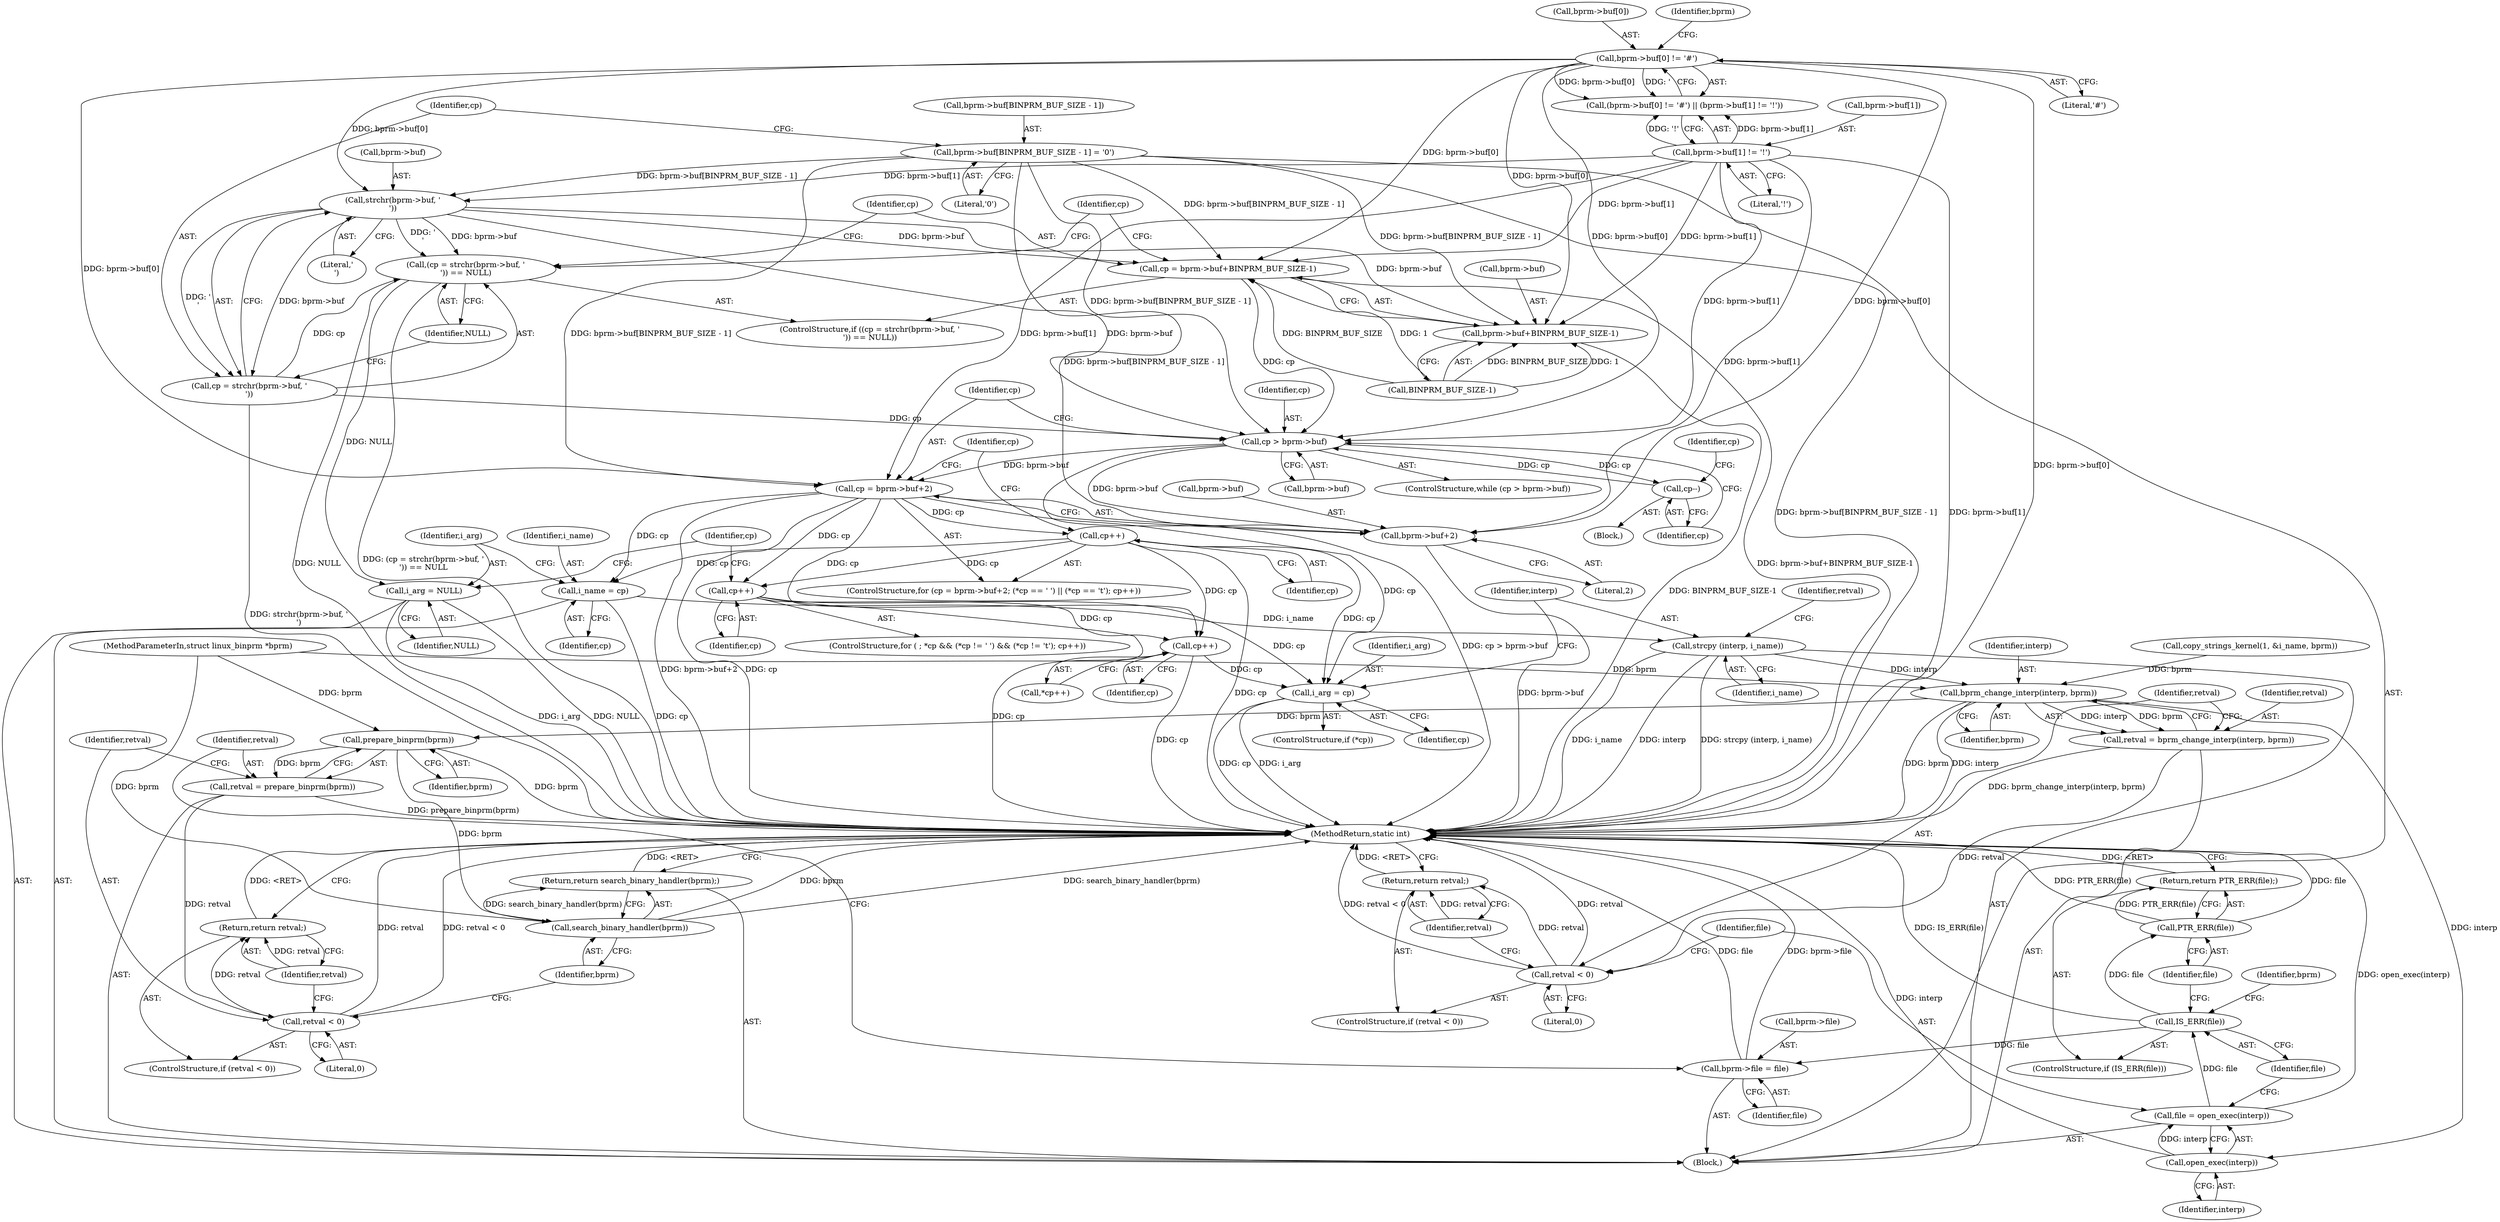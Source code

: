 digraph "0_linux_b66c5984017533316fd1951770302649baf1aa33_0@API" {
"1000159" [label="(Call,strchr(bprm->buf, '\n'))"];
"1000116" [label="(Call,bprm->buf[0] != '#')"];
"1000146" [label="(Call,bprm->buf[BINPRM_BUF_SIZE - 1] = '\0')"];
"1000123" [label="(Call,bprm->buf[1] != '!')"];
"1000156" [label="(Call,(cp = strchr(bprm->buf, '\n')) == NULL)"];
"1000233" [label="(Call,i_arg = NULL)"];
"1000157" [label="(Call,cp = strchr(bprm->buf, '\n'))"];
"1000179" [label="(Call,cp > bprm->buf)"];
"1000185" [label="(Call,cp--)"];
"1000204" [label="(Call,cp = bprm->buf+2)"];
"1000220" [label="(Call,cp++)"];
"1000230" [label="(Call,i_name = cp)"];
"1000272" [label="(Call,strcpy (interp, i_name))"];
"1000339" [label="(Call,bprm_change_interp(interp, bprm))"];
"1000337" [label="(Call,retval = bprm_change_interp(interp, bprm))"];
"1000343" [label="(Call,retval < 0)"];
"1000346" [label="(Return,return retval;)"];
"1000350" [label="(Call,open_exec(interp))"];
"1000348" [label="(Call,file = open_exec(interp))"];
"1000353" [label="(Call,IS_ERR(file))"];
"1000356" [label="(Call,PTR_ERR(file))"];
"1000355" [label="(Return,return PTR_ERR(file);)"];
"1000358" [label="(Call,bprm->file = file)"];
"1000365" [label="(Call,prepare_binprm(bprm))"];
"1000363" [label="(Call,retval = prepare_binprm(bprm))"];
"1000368" [label="(Call,retval < 0)"];
"1000371" [label="(Return,return retval;)"];
"1000374" [label="(Call,search_binary_handler(bprm))"];
"1000373" [label="(Return,return search_binary_handler(bprm);)"];
"1000249" [label="(Call,cp++)"];
"1000263" [label="(Call,cp++)"];
"1000269" [label="(Call,i_arg = cp)"];
"1000206" [label="(Call,bprm->buf+2)"];
"1000165" [label="(Call,cp = bprm->buf+BINPRM_BUF_SIZE-1)"];
"1000167" [label="(Call,bprm->buf+BINPRM_BUF_SIZE-1)"];
"1000181" [label="(Call,bprm->buf)"];
"1000147" [label="(Call,bprm->buf[BINPRM_BUF_SIZE - 1])"];
"1000364" [label="(Identifier,retval)"];
"1000249" [label="(Call,cp++)"];
"1000171" [label="(Call,BINPRM_BUF_SIZE-1)"];
"1000376" [label="(MethodReturn,static int)"];
"1000220" [label="(Call,cp++)"];
"1000122" [label="(Literal,'#')"];
"1000340" [label="(Identifier,interp)"];
"1000348" [label="(Call,file = open_exec(interp))"];
"1000269" [label="(Call,i_arg = cp)"];
"1000124" [label="(Call,bprm->buf[1])"];
"1000263" [label="(Call,cp++)"];
"1000163" [label="(Literal,'\n')"];
"1000164" [label="(Identifier,NULL)"];
"1000266" [label="(ControlStructure,if (*cp))"];
"1000186" [label="(Identifier,cp)"];
"1000250" [label="(Identifier,cp)"];
"1000373" [label="(Return,return search_binary_handler(bprm);)"];
"1000350" [label="(Call,open_exec(interp))"];
"1000356" [label="(Call,PTR_ERR(file))"];
"1000221" [label="(Identifier,cp)"];
"1000206" [label="(Call,bprm->buf+2)"];
"1000370" [label="(Literal,0)"];
"1000106" [label="(MethodParameterIn,struct linux_binprm *bprm)"];
"1000363" [label="(Call,retval = prepare_binprm(bprm))"];
"1000129" [label="(Literal,'!')"];
"1000344" [label="(Identifier,retval)"];
"1000368" [label="(Call,retval < 0)"];
"1000116" [label="(Call,bprm->buf[0] != '#')"];
"1000276" [label="(Identifier,retval)"];
"1000271" [label="(Identifier,cp)"];
"1000203" [label="(ControlStructure,for (cp = bprm->buf+2; (*cp == ' ') || (*cp == '\t'); cp++))"];
"1000231" [label="(Identifier,i_name)"];
"1000371" [label="(Return,return retval;)"];
"1000338" [label="(Identifier,retval)"];
"1000355" [label="(Return,return PTR_ERR(file);)"];
"1000365" [label="(Call,prepare_binprm(bprm))"];
"1000358" [label="(Call,bprm->file = file)"];
"1000160" [label="(Call,bprm->buf)"];
"1000185" [label="(Call,cp--)"];
"1000158" [label="(Identifier,cp)"];
"1000166" [label="(Identifier,cp)"];
"1000191" [label="(Identifier,cp)"];
"1000264" [label="(Identifier,cp)"];
"1000375" [label="(Identifier,bprm)"];
"1000360" [label="(Identifier,bprm)"];
"1000367" [label="(ControlStructure,if (retval < 0))"];
"1000270" [label="(Identifier,i_arg)"];
"1000341" [label="(Identifier,bprm)"];
"1000236" [label="(ControlStructure,for ( ; *cp && (*cp != ' ') && (*cp != '\t'); cp++))"];
"1000117" [label="(Call,bprm->buf[0])"];
"1000353" [label="(Call,IS_ERR(file))"];
"1000159" [label="(Call,strchr(bprm->buf, '\n'))"];
"1000167" [label="(Call,bprm->buf+BINPRM_BUF_SIZE-1)"];
"1000230" [label="(Call,i_name = cp)"];
"1000204" [label="(Call,cp = bprm->buf+2)"];
"1000146" [label="(Call,bprm->buf[BINPRM_BUF_SIZE - 1] = '\0')"];
"1000352" [label="(ControlStructure,if (IS_ERR(file)))"];
"1000210" [label="(Literal,2)"];
"1000156" [label="(Call,(cp = strchr(bprm->buf, '\n')) == NULL)"];
"1000351" [label="(Identifier,interp)"];
"1000357" [label="(Identifier,file)"];
"1000235" [label="(Identifier,NULL)"];
"1000359" [label="(Call,bprm->file)"];
"1000234" [label="(Identifier,i_arg)"];
"1000107" [label="(Block,)"];
"1000178" [label="(ControlStructure,while (cp > bprm->buf))"];
"1000157" [label="(Call,cp = strchr(bprm->buf, '\n'))"];
"1000345" [label="(Literal,0)"];
"1000207" [label="(Call,bprm->buf)"];
"1000205" [label="(Identifier,cp)"];
"1000232" [label="(Identifier,cp)"];
"1000343" [label="(Call,retval < 0)"];
"1000126" [label="(Identifier,bprm)"];
"1000184" [label="(Block,)"];
"1000324" [label="(Call,copy_strings_kernel(1, &i_name, bprm))"];
"1000262" [label="(Call,*cp++)"];
"1000339" [label="(Call,bprm_change_interp(interp, bprm))"];
"1000154" [label="(Literal,'\0')"];
"1000354" [label="(Identifier,file)"];
"1000233" [label="(Call,i_arg = NULL)"];
"1000155" [label="(ControlStructure,if ((cp = strchr(bprm->buf, '\n')) == NULL))"];
"1000273" [label="(Identifier,interp)"];
"1000342" [label="(ControlStructure,if (retval < 0))"];
"1000369" [label="(Identifier,retval)"];
"1000179" [label="(Call,cp > bprm->buf)"];
"1000366" [label="(Identifier,bprm)"];
"1000168" [label="(Call,bprm->buf)"];
"1000176" [label="(Identifier,cp)"];
"1000346" [label="(Return,return retval;)"];
"1000347" [label="(Identifier,retval)"];
"1000372" [label="(Identifier,retval)"];
"1000272" [label="(Call,strcpy (interp, i_name))"];
"1000165" [label="(Call,cp = bprm->buf+BINPRM_BUF_SIZE-1)"];
"1000239" [label="(Identifier,cp)"];
"1000214" [label="(Identifier,cp)"];
"1000349" [label="(Identifier,file)"];
"1000123" [label="(Call,bprm->buf[1] != '!')"];
"1000180" [label="(Identifier,cp)"];
"1000337" [label="(Call,retval = bprm_change_interp(interp, bprm))"];
"1000362" [label="(Identifier,file)"];
"1000374" [label="(Call,search_binary_handler(bprm))"];
"1000115" [label="(Call,(bprm->buf[0] != '#') || (bprm->buf[1] != '!'))"];
"1000274" [label="(Identifier,i_name)"];
"1000159" -> "1000157"  [label="AST: "];
"1000159" -> "1000163"  [label="CFG: "];
"1000160" -> "1000159"  [label="AST: "];
"1000163" -> "1000159"  [label="AST: "];
"1000157" -> "1000159"  [label="CFG: "];
"1000159" -> "1000156"  [label="DDG: bprm->buf"];
"1000159" -> "1000156"  [label="DDG: '\n'"];
"1000159" -> "1000157"  [label="DDG: bprm->buf"];
"1000159" -> "1000157"  [label="DDG: '\n'"];
"1000116" -> "1000159"  [label="DDG: bprm->buf[0]"];
"1000146" -> "1000159"  [label="DDG: bprm->buf[BINPRM_BUF_SIZE - 1]"];
"1000123" -> "1000159"  [label="DDG: bprm->buf[1]"];
"1000159" -> "1000165"  [label="DDG: bprm->buf"];
"1000159" -> "1000167"  [label="DDG: bprm->buf"];
"1000159" -> "1000179"  [label="DDG: bprm->buf"];
"1000116" -> "1000115"  [label="AST: "];
"1000116" -> "1000122"  [label="CFG: "];
"1000117" -> "1000116"  [label="AST: "];
"1000122" -> "1000116"  [label="AST: "];
"1000126" -> "1000116"  [label="CFG: "];
"1000115" -> "1000116"  [label="CFG: "];
"1000116" -> "1000376"  [label="DDG: bprm->buf[0]"];
"1000116" -> "1000115"  [label="DDG: bprm->buf[0]"];
"1000116" -> "1000115"  [label="DDG: '"];
"1000116" -> "1000165"  [label="DDG: bprm->buf[0]"];
"1000116" -> "1000167"  [label="DDG: bprm->buf[0]"];
"1000116" -> "1000179"  [label="DDG: bprm->buf[0]"];
"1000116" -> "1000204"  [label="DDG: bprm->buf[0]"];
"1000116" -> "1000206"  [label="DDG: bprm->buf[0]"];
"1000146" -> "1000107"  [label="AST: "];
"1000146" -> "1000154"  [label="CFG: "];
"1000147" -> "1000146"  [label="AST: "];
"1000154" -> "1000146"  [label="AST: "];
"1000158" -> "1000146"  [label="CFG: "];
"1000146" -> "1000376"  [label="DDG: bprm->buf[BINPRM_BUF_SIZE - 1]"];
"1000146" -> "1000165"  [label="DDG: bprm->buf[BINPRM_BUF_SIZE - 1]"];
"1000146" -> "1000167"  [label="DDG: bprm->buf[BINPRM_BUF_SIZE - 1]"];
"1000146" -> "1000179"  [label="DDG: bprm->buf[BINPRM_BUF_SIZE - 1]"];
"1000146" -> "1000204"  [label="DDG: bprm->buf[BINPRM_BUF_SIZE - 1]"];
"1000146" -> "1000206"  [label="DDG: bprm->buf[BINPRM_BUF_SIZE - 1]"];
"1000123" -> "1000115"  [label="AST: "];
"1000123" -> "1000129"  [label="CFG: "];
"1000124" -> "1000123"  [label="AST: "];
"1000129" -> "1000123"  [label="AST: "];
"1000115" -> "1000123"  [label="CFG: "];
"1000123" -> "1000376"  [label="DDG: bprm->buf[1]"];
"1000123" -> "1000115"  [label="DDG: bprm->buf[1]"];
"1000123" -> "1000115"  [label="DDG: '!'"];
"1000123" -> "1000165"  [label="DDG: bprm->buf[1]"];
"1000123" -> "1000167"  [label="DDG: bprm->buf[1]"];
"1000123" -> "1000179"  [label="DDG: bprm->buf[1]"];
"1000123" -> "1000204"  [label="DDG: bprm->buf[1]"];
"1000123" -> "1000206"  [label="DDG: bprm->buf[1]"];
"1000156" -> "1000155"  [label="AST: "];
"1000156" -> "1000164"  [label="CFG: "];
"1000157" -> "1000156"  [label="AST: "];
"1000164" -> "1000156"  [label="AST: "];
"1000166" -> "1000156"  [label="CFG: "];
"1000176" -> "1000156"  [label="CFG: "];
"1000156" -> "1000376"  [label="DDG: NULL"];
"1000156" -> "1000376"  [label="DDG: (cp = strchr(bprm->buf, '\n')) == NULL"];
"1000157" -> "1000156"  [label="DDG: cp"];
"1000156" -> "1000233"  [label="DDG: NULL"];
"1000233" -> "1000107"  [label="AST: "];
"1000233" -> "1000235"  [label="CFG: "];
"1000234" -> "1000233"  [label="AST: "];
"1000235" -> "1000233"  [label="AST: "];
"1000239" -> "1000233"  [label="CFG: "];
"1000233" -> "1000376"  [label="DDG: NULL"];
"1000233" -> "1000376"  [label="DDG: i_arg"];
"1000158" -> "1000157"  [label="AST: "];
"1000164" -> "1000157"  [label="CFG: "];
"1000157" -> "1000376"  [label="DDG: strchr(bprm->buf, '\n')"];
"1000157" -> "1000179"  [label="DDG: cp"];
"1000179" -> "1000178"  [label="AST: "];
"1000179" -> "1000181"  [label="CFG: "];
"1000180" -> "1000179"  [label="AST: "];
"1000181" -> "1000179"  [label="AST: "];
"1000186" -> "1000179"  [label="CFG: "];
"1000205" -> "1000179"  [label="CFG: "];
"1000179" -> "1000376"  [label="DDG: cp > bprm->buf"];
"1000185" -> "1000179"  [label="DDG: cp"];
"1000165" -> "1000179"  [label="DDG: cp"];
"1000179" -> "1000185"  [label="DDG: cp"];
"1000179" -> "1000204"  [label="DDG: bprm->buf"];
"1000179" -> "1000206"  [label="DDG: bprm->buf"];
"1000185" -> "1000184"  [label="AST: "];
"1000185" -> "1000186"  [label="CFG: "];
"1000186" -> "1000185"  [label="AST: "];
"1000191" -> "1000185"  [label="CFG: "];
"1000204" -> "1000203"  [label="AST: "];
"1000204" -> "1000206"  [label="CFG: "];
"1000205" -> "1000204"  [label="AST: "];
"1000206" -> "1000204"  [label="AST: "];
"1000214" -> "1000204"  [label="CFG: "];
"1000204" -> "1000376"  [label="DDG: bprm->buf+2"];
"1000204" -> "1000376"  [label="DDG: cp"];
"1000204" -> "1000220"  [label="DDG: cp"];
"1000204" -> "1000230"  [label="DDG: cp"];
"1000204" -> "1000249"  [label="DDG: cp"];
"1000204" -> "1000263"  [label="DDG: cp"];
"1000204" -> "1000269"  [label="DDG: cp"];
"1000220" -> "1000203"  [label="AST: "];
"1000220" -> "1000221"  [label="CFG: "];
"1000221" -> "1000220"  [label="AST: "];
"1000214" -> "1000220"  [label="CFG: "];
"1000220" -> "1000376"  [label="DDG: cp"];
"1000220" -> "1000230"  [label="DDG: cp"];
"1000220" -> "1000249"  [label="DDG: cp"];
"1000220" -> "1000263"  [label="DDG: cp"];
"1000220" -> "1000269"  [label="DDG: cp"];
"1000230" -> "1000107"  [label="AST: "];
"1000230" -> "1000232"  [label="CFG: "];
"1000231" -> "1000230"  [label="AST: "];
"1000232" -> "1000230"  [label="AST: "];
"1000234" -> "1000230"  [label="CFG: "];
"1000230" -> "1000376"  [label="DDG: cp"];
"1000230" -> "1000272"  [label="DDG: i_name"];
"1000272" -> "1000107"  [label="AST: "];
"1000272" -> "1000274"  [label="CFG: "];
"1000273" -> "1000272"  [label="AST: "];
"1000274" -> "1000272"  [label="AST: "];
"1000276" -> "1000272"  [label="CFG: "];
"1000272" -> "1000376"  [label="DDG: i_name"];
"1000272" -> "1000376"  [label="DDG: interp"];
"1000272" -> "1000376"  [label="DDG: strcpy (interp, i_name)"];
"1000272" -> "1000339"  [label="DDG: interp"];
"1000339" -> "1000337"  [label="AST: "];
"1000339" -> "1000341"  [label="CFG: "];
"1000340" -> "1000339"  [label="AST: "];
"1000341" -> "1000339"  [label="AST: "];
"1000337" -> "1000339"  [label="CFG: "];
"1000339" -> "1000376"  [label="DDG: interp"];
"1000339" -> "1000376"  [label="DDG: bprm"];
"1000339" -> "1000337"  [label="DDG: interp"];
"1000339" -> "1000337"  [label="DDG: bprm"];
"1000324" -> "1000339"  [label="DDG: bprm"];
"1000106" -> "1000339"  [label="DDG: bprm"];
"1000339" -> "1000350"  [label="DDG: interp"];
"1000339" -> "1000365"  [label="DDG: bprm"];
"1000337" -> "1000107"  [label="AST: "];
"1000338" -> "1000337"  [label="AST: "];
"1000344" -> "1000337"  [label="CFG: "];
"1000337" -> "1000376"  [label="DDG: bprm_change_interp(interp, bprm)"];
"1000337" -> "1000343"  [label="DDG: retval"];
"1000343" -> "1000342"  [label="AST: "];
"1000343" -> "1000345"  [label="CFG: "];
"1000344" -> "1000343"  [label="AST: "];
"1000345" -> "1000343"  [label="AST: "];
"1000347" -> "1000343"  [label="CFG: "];
"1000349" -> "1000343"  [label="CFG: "];
"1000343" -> "1000376"  [label="DDG: retval"];
"1000343" -> "1000376"  [label="DDG: retval < 0"];
"1000343" -> "1000346"  [label="DDG: retval"];
"1000346" -> "1000342"  [label="AST: "];
"1000346" -> "1000347"  [label="CFG: "];
"1000347" -> "1000346"  [label="AST: "];
"1000376" -> "1000346"  [label="CFG: "];
"1000346" -> "1000376"  [label="DDG: <RET>"];
"1000347" -> "1000346"  [label="DDG: retval"];
"1000350" -> "1000348"  [label="AST: "];
"1000350" -> "1000351"  [label="CFG: "];
"1000351" -> "1000350"  [label="AST: "];
"1000348" -> "1000350"  [label="CFG: "];
"1000350" -> "1000376"  [label="DDG: interp"];
"1000350" -> "1000348"  [label="DDG: interp"];
"1000348" -> "1000107"  [label="AST: "];
"1000349" -> "1000348"  [label="AST: "];
"1000354" -> "1000348"  [label="CFG: "];
"1000348" -> "1000376"  [label="DDG: open_exec(interp)"];
"1000348" -> "1000353"  [label="DDG: file"];
"1000353" -> "1000352"  [label="AST: "];
"1000353" -> "1000354"  [label="CFG: "];
"1000354" -> "1000353"  [label="AST: "];
"1000357" -> "1000353"  [label="CFG: "];
"1000360" -> "1000353"  [label="CFG: "];
"1000353" -> "1000376"  [label="DDG: IS_ERR(file)"];
"1000353" -> "1000356"  [label="DDG: file"];
"1000353" -> "1000358"  [label="DDG: file"];
"1000356" -> "1000355"  [label="AST: "];
"1000356" -> "1000357"  [label="CFG: "];
"1000357" -> "1000356"  [label="AST: "];
"1000355" -> "1000356"  [label="CFG: "];
"1000356" -> "1000376"  [label="DDG: PTR_ERR(file)"];
"1000356" -> "1000376"  [label="DDG: file"];
"1000356" -> "1000355"  [label="DDG: PTR_ERR(file)"];
"1000355" -> "1000352"  [label="AST: "];
"1000376" -> "1000355"  [label="CFG: "];
"1000355" -> "1000376"  [label="DDG: <RET>"];
"1000358" -> "1000107"  [label="AST: "];
"1000358" -> "1000362"  [label="CFG: "];
"1000359" -> "1000358"  [label="AST: "];
"1000362" -> "1000358"  [label="AST: "];
"1000364" -> "1000358"  [label="CFG: "];
"1000358" -> "1000376"  [label="DDG: file"];
"1000358" -> "1000376"  [label="DDG: bprm->file"];
"1000365" -> "1000363"  [label="AST: "];
"1000365" -> "1000366"  [label="CFG: "];
"1000366" -> "1000365"  [label="AST: "];
"1000363" -> "1000365"  [label="CFG: "];
"1000365" -> "1000376"  [label="DDG: bprm"];
"1000365" -> "1000363"  [label="DDG: bprm"];
"1000106" -> "1000365"  [label="DDG: bprm"];
"1000365" -> "1000374"  [label="DDG: bprm"];
"1000363" -> "1000107"  [label="AST: "];
"1000364" -> "1000363"  [label="AST: "];
"1000369" -> "1000363"  [label="CFG: "];
"1000363" -> "1000376"  [label="DDG: prepare_binprm(bprm)"];
"1000363" -> "1000368"  [label="DDG: retval"];
"1000368" -> "1000367"  [label="AST: "];
"1000368" -> "1000370"  [label="CFG: "];
"1000369" -> "1000368"  [label="AST: "];
"1000370" -> "1000368"  [label="AST: "];
"1000372" -> "1000368"  [label="CFG: "];
"1000375" -> "1000368"  [label="CFG: "];
"1000368" -> "1000376"  [label="DDG: retval"];
"1000368" -> "1000376"  [label="DDG: retval < 0"];
"1000368" -> "1000371"  [label="DDG: retval"];
"1000371" -> "1000367"  [label="AST: "];
"1000371" -> "1000372"  [label="CFG: "];
"1000372" -> "1000371"  [label="AST: "];
"1000376" -> "1000371"  [label="CFG: "];
"1000371" -> "1000376"  [label="DDG: <RET>"];
"1000372" -> "1000371"  [label="DDG: retval"];
"1000374" -> "1000373"  [label="AST: "];
"1000374" -> "1000375"  [label="CFG: "];
"1000375" -> "1000374"  [label="AST: "];
"1000373" -> "1000374"  [label="CFG: "];
"1000374" -> "1000376"  [label="DDG: bprm"];
"1000374" -> "1000376"  [label="DDG: search_binary_handler(bprm)"];
"1000374" -> "1000373"  [label="DDG: search_binary_handler(bprm)"];
"1000106" -> "1000374"  [label="DDG: bprm"];
"1000373" -> "1000107"  [label="AST: "];
"1000376" -> "1000373"  [label="CFG: "];
"1000373" -> "1000376"  [label="DDG: <RET>"];
"1000249" -> "1000236"  [label="AST: "];
"1000249" -> "1000250"  [label="CFG: "];
"1000250" -> "1000249"  [label="AST: "];
"1000239" -> "1000249"  [label="CFG: "];
"1000249" -> "1000376"  [label="DDG: cp"];
"1000249" -> "1000263"  [label="DDG: cp"];
"1000249" -> "1000269"  [label="DDG: cp"];
"1000263" -> "1000262"  [label="AST: "];
"1000263" -> "1000264"  [label="CFG: "];
"1000264" -> "1000263"  [label="AST: "];
"1000262" -> "1000263"  [label="CFG: "];
"1000263" -> "1000376"  [label="DDG: cp"];
"1000263" -> "1000269"  [label="DDG: cp"];
"1000269" -> "1000266"  [label="AST: "];
"1000269" -> "1000271"  [label="CFG: "];
"1000270" -> "1000269"  [label="AST: "];
"1000271" -> "1000269"  [label="AST: "];
"1000273" -> "1000269"  [label="CFG: "];
"1000269" -> "1000376"  [label="DDG: i_arg"];
"1000269" -> "1000376"  [label="DDG: cp"];
"1000206" -> "1000210"  [label="CFG: "];
"1000207" -> "1000206"  [label="AST: "];
"1000210" -> "1000206"  [label="AST: "];
"1000206" -> "1000376"  [label="DDG: bprm->buf"];
"1000165" -> "1000155"  [label="AST: "];
"1000165" -> "1000167"  [label="CFG: "];
"1000166" -> "1000165"  [label="AST: "];
"1000167" -> "1000165"  [label="AST: "];
"1000176" -> "1000165"  [label="CFG: "];
"1000165" -> "1000376"  [label="DDG: bprm->buf+BINPRM_BUF_SIZE-1"];
"1000171" -> "1000165"  [label="DDG: BINPRM_BUF_SIZE"];
"1000171" -> "1000165"  [label="DDG: 1"];
"1000167" -> "1000171"  [label="CFG: "];
"1000168" -> "1000167"  [label="AST: "];
"1000171" -> "1000167"  [label="AST: "];
"1000167" -> "1000376"  [label="DDG: BINPRM_BUF_SIZE-1"];
"1000171" -> "1000167"  [label="DDG: BINPRM_BUF_SIZE"];
"1000171" -> "1000167"  [label="DDG: 1"];
}
